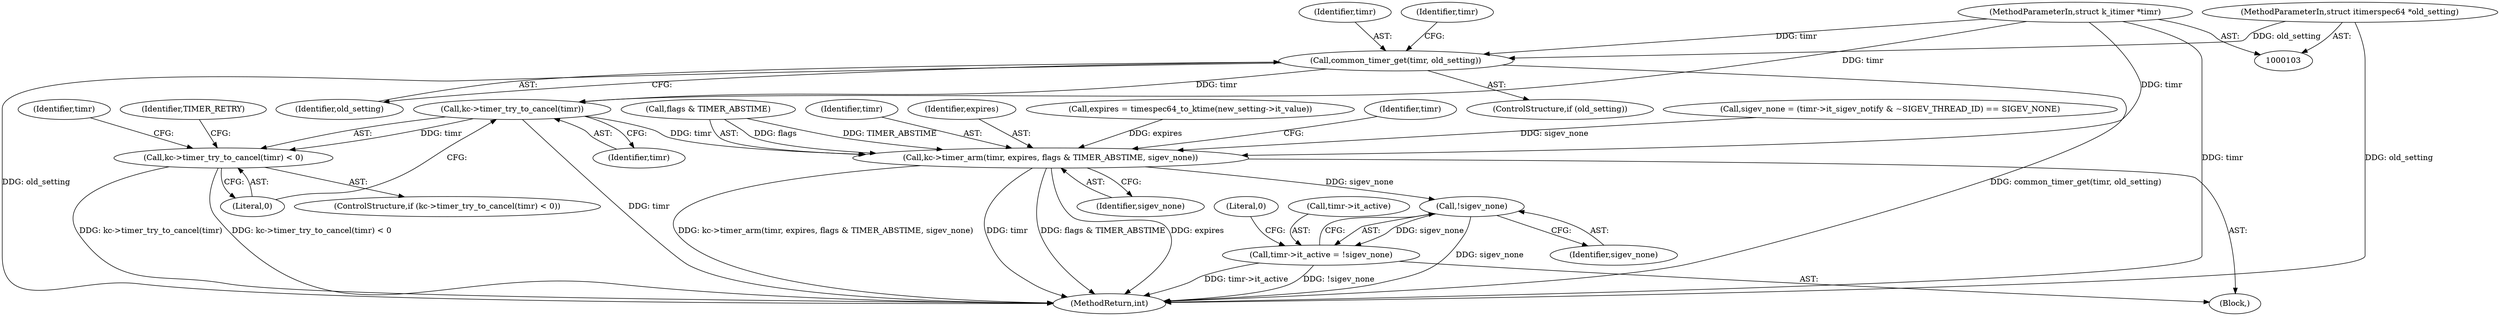 digraph "0_linux_cef31d9af908243421258f1df35a4a644604efbe_0@pointer" {
"1000119" [label="(Call,common_timer_get(timr, old_setting))"];
"1000104" [label="(MethodParameterIn,struct k_itimer *timr)"];
"1000107" [label="(MethodParameterIn,struct itimerspec64 *old_setting)"];
"1000129" [label="(Call,kc->timer_try_to_cancel(timr))"];
"1000128" [label="(Call,kc->timer_try_to_cancel(timr) < 0)"];
"1000194" [label="(Call,kc->timer_arm(timr, expires, flags & TIMER_ABSTIME, sigev_none))"];
"1000205" [label="(Call,!sigev_none)"];
"1000201" [label="(Call,timr->it_active = !sigev_none)"];
"1000130" [label="(Identifier,timr)"];
"1000203" [label="(Identifier,timr)"];
"1000131" [label="(Literal,0)"];
"1000185" [label="(Call,sigev_none = (timr->it_sigev_notify & ~SIGEV_THREAD_ID) == SIGEV_NONE)"];
"1000209" [label="(MethodReturn,int)"];
"1000119" [label="(Call,common_timer_get(timr, old_setting))"];
"1000206" [label="(Identifier,sigev_none)"];
"1000197" [label="(Call,flags & TIMER_ABSTIME)"];
"1000124" [label="(Identifier,timr)"];
"1000136" [label="(Identifier,timr)"];
"1000127" [label="(ControlStructure,if (kc->timer_try_to_cancel(timr) < 0))"];
"1000194" [label="(Call,kc->timer_arm(timr, expires, flags & TIMER_ABSTIME, sigev_none))"];
"1000117" [label="(ControlStructure,if (old_setting))"];
"1000108" [label="(Block,)"];
"1000195" [label="(Identifier,timr)"];
"1000196" [label="(Identifier,expires)"];
"1000208" [label="(Literal,0)"];
"1000128" [label="(Call,kc->timer_try_to_cancel(timr) < 0)"];
"1000120" [label="(Identifier,timr)"];
"1000179" [label="(Call,expires = timespec64_to_ktime(new_setting->it_value))"];
"1000205" [label="(Call,!sigev_none)"];
"1000107" [label="(MethodParameterIn,struct itimerspec64 *old_setting)"];
"1000129" [label="(Call,kc->timer_try_to_cancel(timr))"];
"1000104" [label="(MethodParameterIn,struct k_itimer *timr)"];
"1000133" [label="(Identifier,TIMER_RETRY)"];
"1000201" [label="(Call,timr->it_active = !sigev_none)"];
"1000121" [label="(Identifier,old_setting)"];
"1000200" [label="(Identifier,sigev_none)"];
"1000202" [label="(Call,timr->it_active)"];
"1000119" -> "1000117"  [label="AST: "];
"1000119" -> "1000121"  [label="CFG: "];
"1000120" -> "1000119"  [label="AST: "];
"1000121" -> "1000119"  [label="AST: "];
"1000124" -> "1000119"  [label="CFG: "];
"1000119" -> "1000209"  [label="DDG: old_setting"];
"1000119" -> "1000209"  [label="DDG: common_timer_get(timr, old_setting)"];
"1000104" -> "1000119"  [label="DDG: timr"];
"1000107" -> "1000119"  [label="DDG: old_setting"];
"1000119" -> "1000129"  [label="DDG: timr"];
"1000104" -> "1000103"  [label="AST: "];
"1000104" -> "1000209"  [label="DDG: timr"];
"1000104" -> "1000129"  [label="DDG: timr"];
"1000104" -> "1000194"  [label="DDG: timr"];
"1000107" -> "1000103"  [label="AST: "];
"1000107" -> "1000209"  [label="DDG: old_setting"];
"1000129" -> "1000128"  [label="AST: "];
"1000129" -> "1000130"  [label="CFG: "];
"1000130" -> "1000129"  [label="AST: "];
"1000131" -> "1000129"  [label="CFG: "];
"1000129" -> "1000209"  [label="DDG: timr"];
"1000129" -> "1000128"  [label="DDG: timr"];
"1000129" -> "1000194"  [label="DDG: timr"];
"1000128" -> "1000127"  [label="AST: "];
"1000128" -> "1000131"  [label="CFG: "];
"1000131" -> "1000128"  [label="AST: "];
"1000133" -> "1000128"  [label="CFG: "];
"1000136" -> "1000128"  [label="CFG: "];
"1000128" -> "1000209"  [label="DDG: kc->timer_try_to_cancel(timr)"];
"1000128" -> "1000209"  [label="DDG: kc->timer_try_to_cancel(timr) < 0"];
"1000194" -> "1000108"  [label="AST: "];
"1000194" -> "1000200"  [label="CFG: "];
"1000195" -> "1000194"  [label="AST: "];
"1000196" -> "1000194"  [label="AST: "];
"1000197" -> "1000194"  [label="AST: "];
"1000200" -> "1000194"  [label="AST: "];
"1000203" -> "1000194"  [label="CFG: "];
"1000194" -> "1000209"  [label="DDG: kc->timer_arm(timr, expires, flags & TIMER_ABSTIME, sigev_none)"];
"1000194" -> "1000209"  [label="DDG: timr"];
"1000194" -> "1000209"  [label="DDG: flags & TIMER_ABSTIME"];
"1000194" -> "1000209"  [label="DDG: expires"];
"1000179" -> "1000194"  [label="DDG: expires"];
"1000197" -> "1000194"  [label="DDG: flags"];
"1000197" -> "1000194"  [label="DDG: TIMER_ABSTIME"];
"1000185" -> "1000194"  [label="DDG: sigev_none"];
"1000194" -> "1000205"  [label="DDG: sigev_none"];
"1000205" -> "1000201"  [label="AST: "];
"1000205" -> "1000206"  [label="CFG: "];
"1000206" -> "1000205"  [label="AST: "];
"1000201" -> "1000205"  [label="CFG: "];
"1000205" -> "1000209"  [label="DDG: sigev_none"];
"1000205" -> "1000201"  [label="DDG: sigev_none"];
"1000201" -> "1000108"  [label="AST: "];
"1000202" -> "1000201"  [label="AST: "];
"1000208" -> "1000201"  [label="CFG: "];
"1000201" -> "1000209"  [label="DDG: !sigev_none"];
"1000201" -> "1000209"  [label="DDG: timr->it_active"];
}
